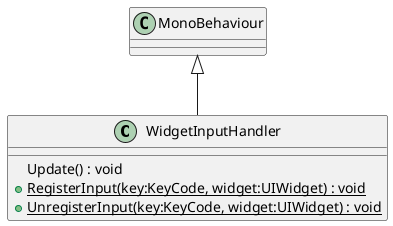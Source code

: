 @startuml
class WidgetInputHandler {
    Update() : void
    + {static} RegisterInput(key:KeyCode, widget:UIWidget) : void
    + {static} UnregisterInput(key:KeyCode, widget:UIWidget) : void
}
MonoBehaviour <|-- WidgetInputHandler
@enduml
